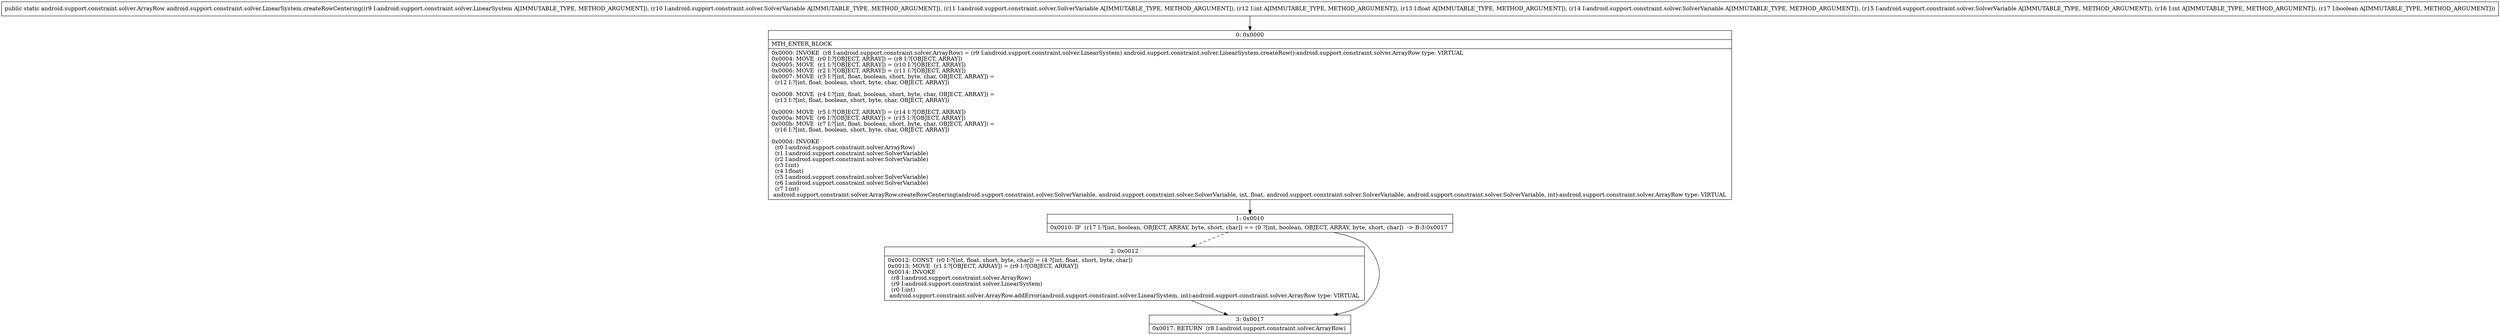 digraph "CFG forandroid.support.constraint.solver.LinearSystem.createRowCentering(Landroid\/support\/constraint\/solver\/LinearSystem;Landroid\/support\/constraint\/solver\/SolverVariable;Landroid\/support\/constraint\/solver\/SolverVariable;IFLandroid\/support\/constraint\/solver\/SolverVariable;Landroid\/support\/constraint\/solver\/SolverVariable;IZ)Landroid\/support\/constraint\/solver\/ArrayRow;" {
Node_0 [shape=record,label="{0\:\ 0x0000|MTH_ENTER_BLOCK\l|0x0000: INVOKE  (r8 I:android.support.constraint.solver.ArrayRow) = (r9 I:android.support.constraint.solver.LinearSystem) android.support.constraint.solver.LinearSystem.createRow():android.support.constraint.solver.ArrayRow type: VIRTUAL \l0x0004: MOVE  (r0 I:?[OBJECT, ARRAY]) = (r8 I:?[OBJECT, ARRAY]) \l0x0005: MOVE  (r1 I:?[OBJECT, ARRAY]) = (r10 I:?[OBJECT, ARRAY]) \l0x0006: MOVE  (r2 I:?[OBJECT, ARRAY]) = (r11 I:?[OBJECT, ARRAY]) \l0x0007: MOVE  (r3 I:?[int, float, boolean, short, byte, char, OBJECT, ARRAY]) = \l  (r12 I:?[int, float, boolean, short, byte, char, OBJECT, ARRAY])\l \l0x0008: MOVE  (r4 I:?[int, float, boolean, short, byte, char, OBJECT, ARRAY]) = \l  (r13 I:?[int, float, boolean, short, byte, char, OBJECT, ARRAY])\l \l0x0009: MOVE  (r5 I:?[OBJECT, ARRAY]) = (r14 I:?[OBJECT, ARRAY]) \l0x000a: MOVE  (r6 I:?[OBJECT, ARRAY]) = (r15 I:?[OBJECT, ARRAY]) \l0x000b: MOVE  (r7 I:?[int, float, boolean, short, byte, char, OBJECT, ARRAY]) = \l  (r16 I:?[int, float, boolean, short, byte, char, OBJECT, ARRAY])\l \l0x000d: INVOKE  \l  (r0 I:android.support.constraint.solver.ArrayRow)\l  (r1 I:android.support.constraint.solver.SolverVariable)\l  (r2 I:android.support.constraint.solver.SolverVariable)\l  (r3 I:int)\l  (r4 I:float)\l  (r5 I:android.support.constraint.solver.SolverVariable)\l  (r6 I:android.support.constraint.solver.SolverVariable)\l  (r7 I:int)\l android.support.constraint.solver.ArrayRow.createRowCentering(android.support.constraint.solver.SolverVariable, android.support.constraint.solver.SolverVariable, int, float, android.support.constraint.solver.SolverVariable, android.support.constraint.solver.SolverVariable, int):android.support.constraint.solver.ArrayRow type: VIRTUAL \l}"];
Node_1 [shape=record,label="{1\:\ 0x0010|0x0010: IF  (r17 I:?[int, boolean, OBJECT, ARRAY, byte, short, char]) == (0 ?[int, boolean, OBJECT, ARRAY, byte, short, char])  \-\> B:3:0x0017 \l}"];
Node_2 [shape=record,label="{2\:\ 0x0012|0x0012: CONST  (r0 I:?[int, float, short, byte, char]) = (4 ?[int, float, short, byte, char]) \l0x0013: MOVE  (r1 I:?[OBJECT, ARRAY]) = (r9 I:?[OBJECT, ARRAY]) \l0x0014: INVOKE  \l  (r8 I:android.support.constraint.solver.ArrayRow)\l  (r9 I:android.support.constraint.solver.LinearSystem)\l  (r0 I:int)\l android.support.constraint.solver.ArrayRow.addError(android.support.constraint.solver.LinearSystem, int):android.support.constraint.solver.ArrayRow type: VIRTUAL \l}"];
Node_3 [shape=record,label="{3\:\ 0x0017|0x0017: RETURN  (r8 I:android.support.constraint.solver.ArrayRow) \l}"];
MethodNode[shape=record,label="{public static android.support.constraint.solver.ArrayRow android.support.constraint.solver.LinearSystem.createRowCentering((r9 I:android.support.constraint.solver.LinearSystem A[IMMUTABLE_TYPE, METHOD_ARGUMENT]), (r10 I:android.support.constraint.solver.SolverVariable A[IMMUTABLE_TYPE, METHOD_ARGUMENT]), (r11 I:android.support.constraint.solver.SolverVariable A[IMMUTABLE_TYPE, METHOD_ARGUMENT]), (r12 I:int A[IMMUTABLE_TYPE, METHOD_ARGUMENT]), (r13 I:float A[IMMUTABLE_TYPE, METHOD_ARGUMENT]), (r14 I:android.support.constraint.solver.SolverVariable A[IMMUTABLE_TYPE, METHOD_ARGUMENT]), (r15 I:android.support.constraint.solver.SolverVariable A[IMMUTABLE_TYPE, METHOD_ARGUMENT]), (r16 I:int A[IMMUTABLE_TYPE, METHOD_ARGUMENT]), (r17 I:boolean A[IMMUTABLE_TYPE, METHOD_ARGUMENT])) }"];
MethodNode -> Node_0;
Node_0 -> Node_1;
Node_1 -> Node_2[style=dashed];
Node_1 -> Node_3;
Node_2 -> Node_3;
}

